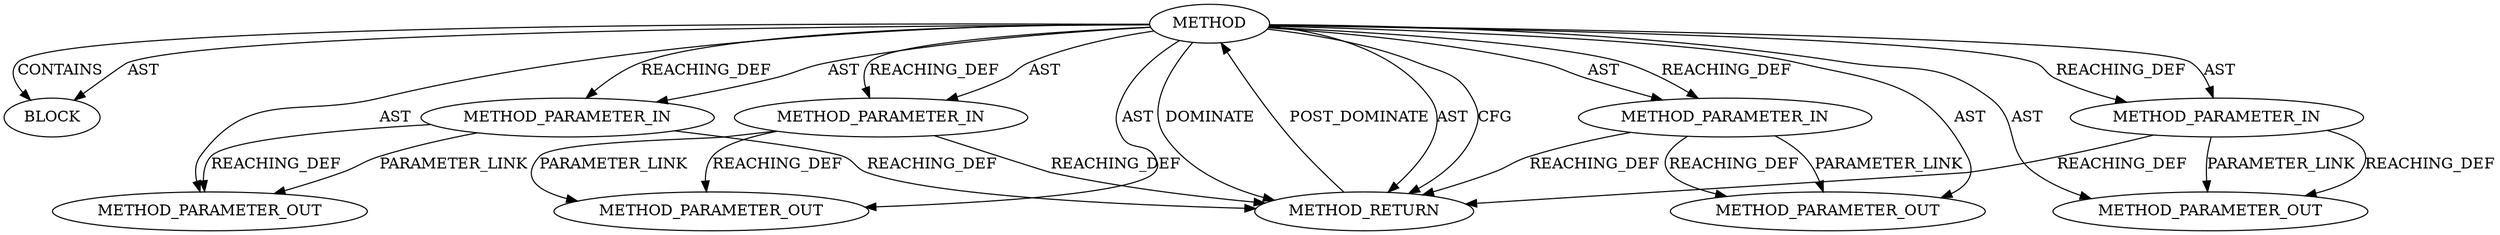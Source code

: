 digraph {
  2390 [label=BLOCK ORDER=1 ARGUMENT_INDEX=1 CODE="<empty>" TYPE_FULL_NAME="ANY"]
  2386 [label=METHOD_PARAMETER_IN ORDER=1 CODE="p1" IS_VARIADIC=false TYPE_FULL_NAME="ANY" EVALUATION_STRATEGY="BY_VALUE" INDEX=1 NAME="p1"]
  2878 [label=METHOD_PARAMETER_OUT ORDER=4 CODE="p4" IS_VARIADIC=false TYPE_FULL_NAME="ANY" EVALUATION_STRATEGY="BY_VALUE" INDEX=4 NAME="p4"]
  2876 [label=METHOD_PARAMETER_OUT ORDER=2 CODE="p2" IS_VARIADIC=false TYPE_FULL_NAME="ANY" EVALUATION_STRATEGY="BY_VALUE" INDEX=2 NAME="p2"]
  2388 [label=METHOD_PARAMETER_IN ORDER=3 CODE="p3" IS_VARIADIC=false TYPE_FULL_NAME="ANY" EVALUATION_STRATEGY="BY_VALUE" INDEX=3 NAME="p3"]
  2391 [label=METHOD_RETURN ORDER=2 CODE="RET" TYPE_FULL_NAME="ANY" EVALUATION_STRATEGY="BY_VALUE"]
  2877 [label=METHOD_PARAMETER_OUT ORDER=3 CODE="p3" IS_VARIADIC=false TYPE_FULL_NAME="ANY" EVALUATION_STRATEGY="BY_VALUE" INDEX=3 NAME="p3"]
  2387 [label=METHOD_PARAMETER_IN ORDER=2 CODE="p2" IS_VARIADIC=false TYPE_FULL_NAME="ANY" EVALUATION_STRATEGY="BY_VALUE" INDEX=2 NAME="p2"]
  2389 [label=METHOD_PARAMETER_IN ORDER=4 CODE="p4" IS_VARIADIC=false TYPE_FULL_NAME="ANY" EVALUATION_STRATEGY="BY_VALUE" INDEX=4 NAME="p4"]
  2875 [label=METHOD_PARAMETER_OUT ORDER=1 CODE="p1" IS_VARIADIC=false TYPE_FULL_NAME="ANY" EVALUATION_STRATEGY="BY_VALUE" INDEX=1 NAME="p1"]
  2385 [label=METHOD AST_PARENT_TYPE="NAMESPACE_BLOCK" AST_PARENT_FULL_NAME="<global>" ORDER=0 CODE="<empty>" FULL_NAME="skb_copy_expand" IS_EXTERNAL=true FILENAME="<empty>" SIGNATURE="" NAME="skb_copy_expand"]
  2389 -> 2878 [label=REACHING_DEF VARIABLE="p4"]
  2385 -> 2386 [label=REACHING_DEF VARIABLE=""]
  2385 -> 2389 [label=AST ]
  2391 -> 2385 [label=POST_DOMINATE ]
  2385 -> 2876 [label=AST ]
  2387 -> 2876 [label=PARAMETER_LINK ]
  2388 -> 2877 [label=PARAMETER_LINK ]
  2385 -> 2391 [label=AST ]
  2386 -> 2875 [label=REACHING_DEF VARIABLE="p1"]
  2388 -> 2877 [label=REACHING_DEF VARIABLE="p3"]
  2385 -> 2386 [label=AST ]
  2387 -> 2391 [label=REACHING_DEF VARIABLE="p2"]
  2389 -> 2878 [label=PARAMETER_LINK ]
  2386 -> 2875 [label=PARAMETER_LINK ]
  2386 -> 2391 [label=REACHING_DEF VARIABLE="p1"]
  2385 -> 2388 [label=AST ]
  2385 -> 2877 [label=AST ]
  2388 -> 2391 [label=REACHING_DEF VARIABLE="p3"]
  2385 -> 2390 [label=CONTAINS ]
  2385 -> 2389 [label=REACHING_DEF VARIABLE=""]
  2385 -> 2391 [label=CFG ]
  2387 -> 2876 [label=REACHING_DEF VARIABLE="p2"]
  2385 -> 2388 [label=REACHING_DEF VARIABLE=""]
  2389 -> 2391 [label=REACHING_DEF VARIABLE="p4"]
  2385 -> 2387 [label=REACHING_DEF VARIABLE=""]
  2385 -> 2878 [label=AST ]
  2385 -> 2391 [label=DOMINATE ]
  2385 -> 2387 [label=AST ]
  2385 -> 2875 [label=AST ]
  2385 -> 2390 [label=AST ]
}
